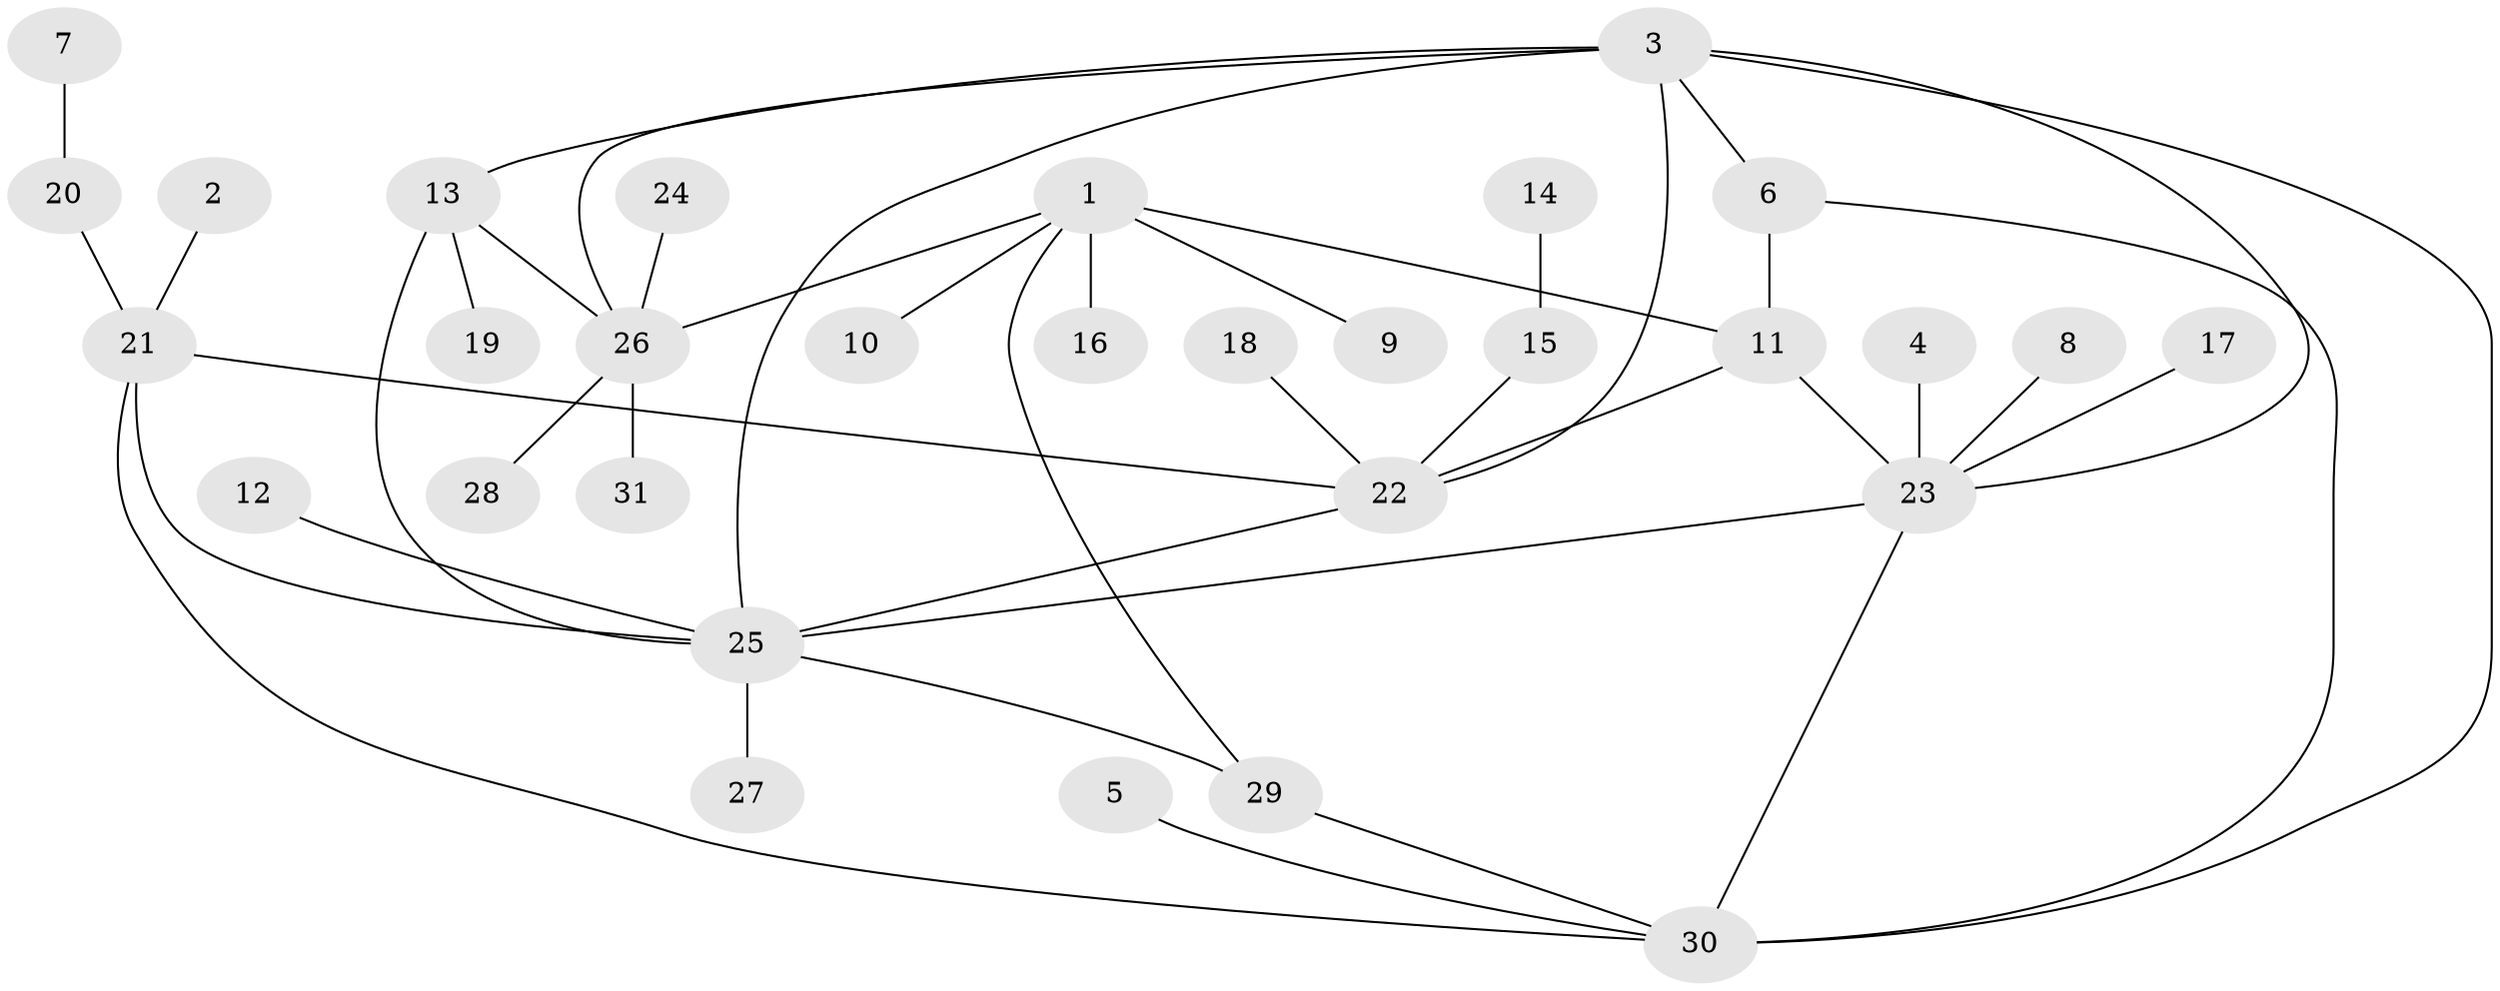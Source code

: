 // original degree distribution, {4: 0.06557377049180328, 5: 0.04918032786885246, 6: 0.03278688524590164, 8: 0.06557377049180328, 7: 0.01639344262295082, 3: 0.08196721311475409, 1: 0.5409836065573771, 2: 0.14754098360655737}
// Generated by graph-tools (version 1.1) at 2025/26/03/09/25 03:26:39]
// undirected, 31 vertices, 43 edges
graph export_dot {
graph [start="1"]
  node [color=gray90,style=filled];
  1;
  2;
  3;
  4;
  5;
  6;
  7;
  8;
  9;
  10;
  11;
  12;
  13;
  14;
  15;
  16;
  17;
  18;
  19;
  20;
  21;
  22;
  23;
  24;
  25;
  26;
  27;
  28;
  29;
  30;
  31;
  1 -- 9 [weight=1.0];
  1 -- 10 [weight=1.0];
  1 -- 11 [weight=2.0];
  1 -- 16 [weight=1.0];
  1 -- 26 [weight=1.0];
  1 -- 29 [weight=1.0];
  2 -- 21 [weight=1.0];
  3 -- 6 [weight=1.0];
  3 -- 13 [weight=1.0];
  3 -- 22 [weight=1.0];
  3 -- 23 [weight=1.0];
  3 -- 25 [weight=1.0];
  3 -- 26 [weight=1.0];
  3 -- 30 [weight=1.0];
  4 -- 23 [weight=1.0];
  5 -- 30 [weight=1.0];
  6 -- 11 [weight=1.0];
  6 -- 30 [weight=1.0];
  7 -- 20 [weight=1.0];
  8 -- 23 [weight=1.0];
  11 -- 22 [weight=1.0];
  11 -- 23 [weight=1.0];
  12 -- 25 [weight=1.0];
  13 -- 19 [weight=1.0];
  13 -- 25 [weight=1.0];
  13 -- 26 [weight=1.0];
  14 -- 15 [weight=1.0];
  15 -- 22 [weight=1.0];
  17 -- 23 [weight=1.0];
  18 -- 22 [weight=1.0];
  20 -- 21 [weight=1.0];
  21 -- 22 [weight=1.0];
  21 -- 25 [weight=1.0];
  21 -- 30 [weight=1.0];
  22 -- 25 [weight=1.0];
  23 -- 25 [weight=1.0];
  23 -- 30 [weight=1.0];
  24 -- 26 [weight=1.0];
  25 -- 27 [weight=1.0];
  25 -- 29 [weight=1.0];
  26 -- 28 [weight=1.0];
  26 -- 31 [weight=1.0];
  29 -- 30 [weight=1.0];
}
